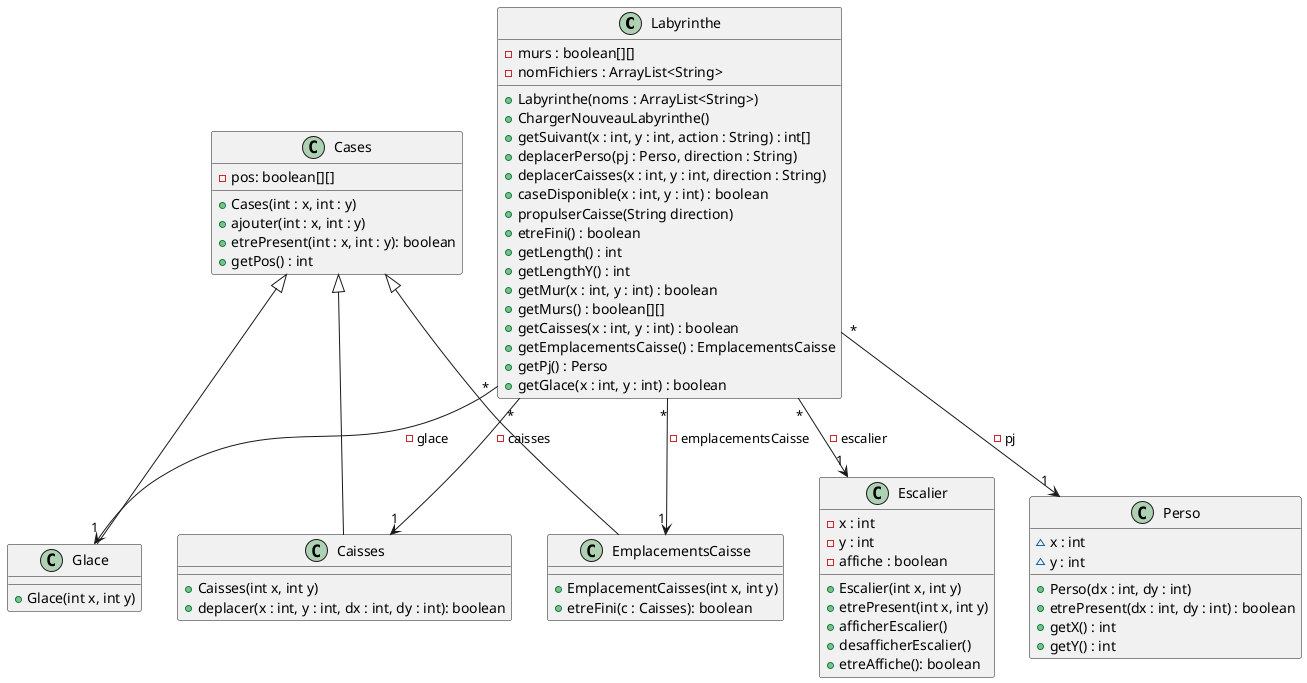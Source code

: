 @startuml

class Labyrinthe{
    - murs : boolean[][]
    - nomFichiers : ArrayList<String>
    + Labyrinthe(noms : ArrayList<String>)
    + ChargerNouveauLabyrinthe()
    + getSuivant(x : int, y : int, action : String) : int[]
    + deplacerPerso(pj : Perso, direction : String)
    + deplacerCaisses(x : int, y : int, direction : String)
    + caseDisponible(x : int, y : int) : boolean
    + propulserCaisse(String direction)
    + etreFini() : boolean
    + getLength() : int
    + getLengthY() : int
    + getMur(x : int, y : int) : boolean
    + getMurs() : boolean[][]
    + getCaisses(x : int, y : int) : boolean
    + getEmplacementsCaisse() : EmplacementsCaisse
    + getPj() : Perso
    + getGlace(x : int, y : int) : boolean
}

class Cases{
    - pos: boolean[][]
    + Cases(int : x, int : y)
    + ajouter(int : x, int : y)
    + etrePresent(int : x, int : y): boolean
    + getPos() : int
}

class Caisses {
    + Caisses(int x, int y)
    + deplacer(x : int, y : int, dx : int, dy : int): boolean
}

class EmplacementsCaisse {
    + EmplacementCaisses(int x, int y)
    + etreFini(c : Caisses): boolean
}

class Glace {
    + Glace(int x, int y)
}

class Perso {
    ~ x : int
    ~ y : int
    + Perso(dx : int, dy : int)
    + etrePresent(dx : int, dy : int) : boolean
    + getX() : int
    + getY() : int
}

class Escalier {
    - x : int
    - y : int
    - affiche : boolean
    + Escalier(int x, int y)
    + etrePresent(int x, int y)
    + afficherEscalier()
    + desafficherEscalier()
    + etreAffiche(): boolean
}

Labyrinthe "*" --> "1" Perso : - pj

Labyrinthe "*" --> "1" Escalier : - escalier

Labyrinthe "*" --> "1" Caisses : - caisses

Labyrinthe "*" --> "1" Glace : - glace

Labyrinthe "*" --> "1" EmplacementsCaisse : - emplacementsCaisse

Cases <|-- Caisses
Cases <|-- EmplacementsCaisse
Cases <|-- Glace
@enduml